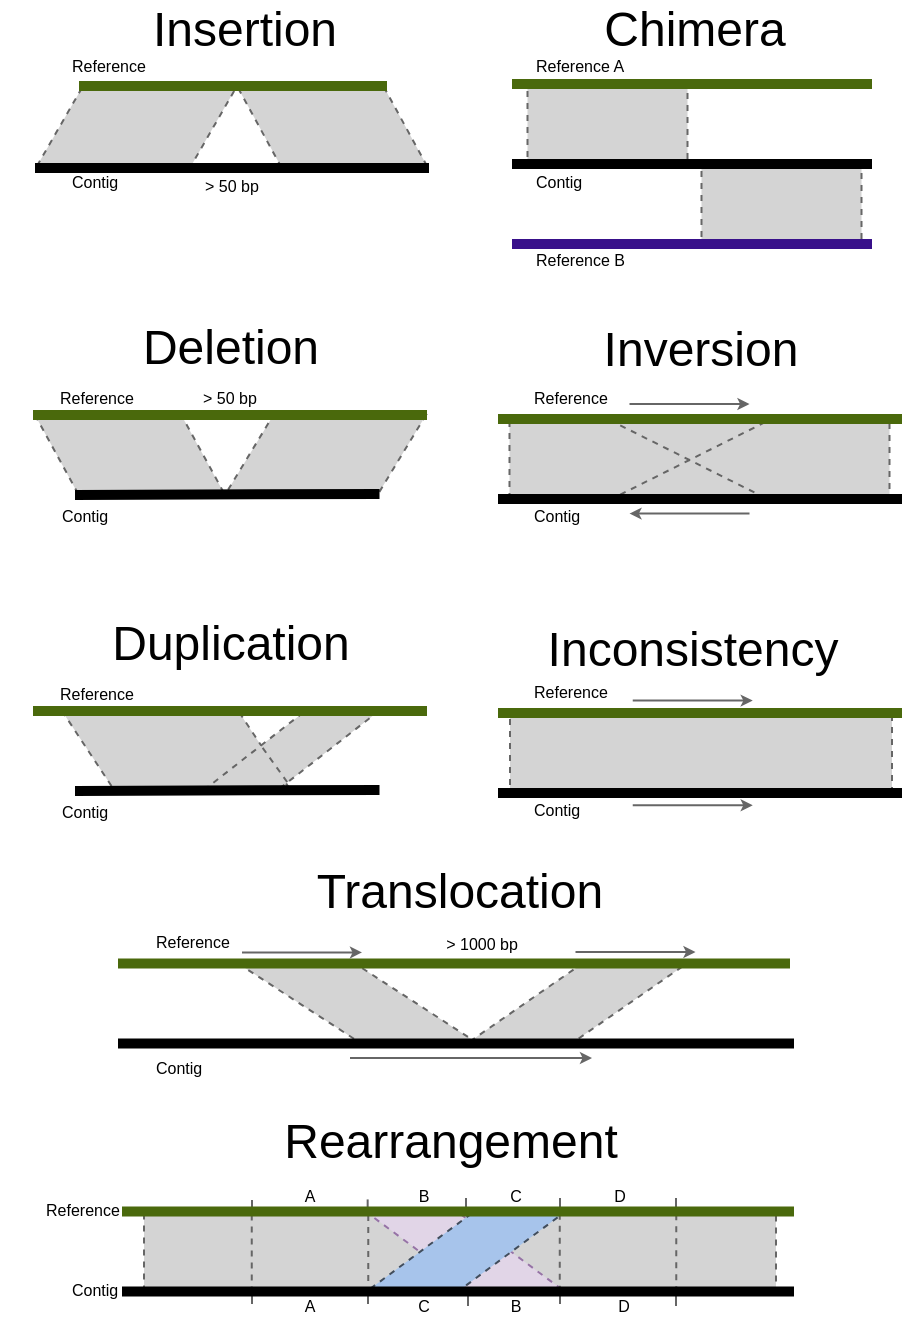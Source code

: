 <mxfile version="14.7.6" type="github">
  <diagram id="he2Oa29YfT0aPHqa_ObK" name="Page-1">
    <mxGraphModel dx="1422" dy="765" grid="0" gridSize="10" guides="1" tooltips="1" connect="1" arrows="1" fold="1" page="1" pageScale="1" pageWidth="827" pageHeight="1169" math="0" shadow="0">
      <root>
        <mxCell id="0" />
        <mxCell id="1" parent="0" />
        <mxCell id="VFNK4dtrWuoo22k0zwRy-52" value="" style="rounded=0;whiteSpace=wrap;html=1;dashed=1;fontSize=8;strokeWidth=1;fillColor=#D4D4D4;align=left;strokeColor=#666666;" parent="1" vertex="1">
          <mxGeometry x="538.75" y="127.48" width="80" height="40" as="geometry" />
        </mxCell>
        <mxCell id="VFNK4dtrWuoo22k0zwRy-51" value="" style="rounded=0;whiteSpace=wrap;html=1;dashed=1;fontSize=8;strokeWidth=1;fillColor=#D4D4D4;align=left;strokeColor=#666666;" parent="1" vertex="1">
          <mxGeometry x="451.75" y="87.48" width="80" height="40" as="geometry" />
        </mxCell>
        <mxCell id="VFNK4dtrWuoo22k0zwRy-49" value="&lt;font style=&quot;font-size: 24px&quot;&gt;Chimera&lt;/font&gt;" style="text;html=1;strokeColor=none;fillColor=none;align=center;verticalAlign=middle;whiteSpace=wrap;rounded=0;" parent="1" vertex="1">
          <mxGeometry x="474" y="50" width="122.5" height="20" as="geometry" />
        </mxCell>
        <mxCell id="VFNK4dtrWuoo22k0zwRy-50" value="" style="endArrow=none;html=1;strokeWidth=5;endFill=0;startArrow=none;startFill=0;" parent="1" edge="1">
          <mxGeometry width="50" height="50" relative="1" as="geometry">
            <mxPoint x="444" y="127" as="sourcePoint" />
            <mxPoint x="624" y="127" as="targetPoint" />
          </mxGeometry>
        </mxCell>
        <mxCell id="VFNK4dtrWuoo22k0zwRy-53" value="" style="endArrow=none;html=1;strokeWidth=5;endFill=0;startArrow=none;startFill=0;targetPerimeterSpacing=1;rounded=1;strokeColor=#4A690C;" parent="1" edge="1">
          <mxGeometry width="50" height="50" relative="1" as="geometry">
            <mxPoint x="444" y="87" as="sourcePoint" />
            <mxPoint x="624" y="87" as="targetPoint" />
          </mxGeometry>
        </mxCell>
        <mxCell id="VFNK4dtrWuoo22k0zwRy-54" value="" style="endArrow=none;html=1;strokeWidth=5;endFill=0;startArrow=none;startFill=0;targetPerimeterSpacing=1;rounded=1;strokeColor=#38108A;" parent="1" edge="1">
          <mxGeometry width="50" height="50" relative="1" as="geometry">
            <mxPoint x="444" y="167" as="sourcePoint" />
            <mxPoint x="624" y="167" as="targetPoint" />
          </mxGeometry>
        </mxCell>
        <mxCell id="wiGD63AvM6oCa6fRVpSF-1" value="Contig" style="text;html=1;strokeColor=none;fillColor=none;align=left;verticalAlign=middle;whiteSpace=wrap;rounded=0;dashed=1;fontSize=8;" parent="1" vertex="1">
          <mxGeometry x="454" y="131" width="33.75" height="10" as="geometry" />
        </mxCell>
        <mxCell id="wiGD63AvM6oCa6fRVpSF-2" value="Reference A" style="text;html=1;strokeColor=none;fillColor=none;align=left;verticalAlign=middle;whiteSpace=wrap;rounded=0;dashed=1;fontSize=8;" parent="1" vertex="1">
          <mxGeometry x="454" y="73" width="57.5" height="10" as="geometry" />
        </mxCell>
        <mxCell id="wiGD63AvM6oCa6fRVpSF-3" value="Reference B" style="text;html=1;strokeColor=none;fillColor=none;align=left;verticalAlign=middle;whiteSpace=wrap;rounded=0;dashed=1;fontSize=8;" parent="1" vertex="1">
          <mxGeometry x="454" y="170.0" width="57.5" height="10" as="geometry" />
        </mxCell>
        <mxCell id="ixpo_LNdE5r7v7pgXRcQ-5" value="" style="group" parent="1" vertex="1" connectable="0">
          <mxGeometry x="247" y="481" width="338" height="103.23" as="geometry" />
        </mxCell>
        <mxCell id="wiGD63AvM6oCa6fRVpSF-59" value="&lt;font style=&quot;font-size: 24px&quot;&gt;Translocation&lt;/font&gt;" style="text;html=1;strokeColor=none;fillColor=none;align=center;verticalAlign=middle;whiteSpace=wrap;rounded=0;" parent="ixpo_LNdE5r7v7pgXRcQ-5" vertex="1">
          <mxGeometry x="91" width="160" height="20" as="geometry" />
        </mxCell>
        <mxCell id="ixpo_LNdE5r7v7pgXRcQ-4" value="" style="group" parent="ixpo_LNdE5r7v7pgXRcQ-5" vertex="1" connectable="0">
          <mxGeometry y="25.71" width="338" height="77.52" as="geometry" />
        </mxCell>
        <mxCell id="wiGD63AvM6oCa6fRVpSF-71" value="" style="shape=parallelogram;html=1;strokeWidth=1;perimeter=parallelogramPerimeter;whiteSpace=wrap;rounded=0;arcSize=12;size=0.512;direction=west;flipV=1;fontColor=#333333;dashed=1;fillColor=#D4D4D4;strokeColor=#666666;flipH=1;" parent="ixpo_LNdE5r7v7pgXRcQ-4" vertex="1">
          <mxGeometry x="176" y="21" width="107" height="38" as="geometry" />
        </mxCell>
        <mxCell id="wiGD63AvM6oCa6fRVpSF-70" value="" style="shape=parallelogram;html=1;strokeWidth=1;perimeter=parallelogramPerimeter;whiteSpace=wrap;rounded=0;arcSize=12;size=0.513;direction=west;flipV=1;fontColor=#333333;dashed=1;fillColor=#D4D4D4;strokeColor=#666666;" parent="ixpo_LNdE5r7v7pgXRcQ-4" vertex="1">
          <mxGeometry x="60" y="20" width="120" height="40" as="geometry" />
        </mxCell>
        <mxCell id="wiGD63AvM6oCa6fRVpSF-61" value="Reference" style="text;html=1;strokeColor=none;fillColor=none;align=left;verticalAlign=middle;whiteSpace=wrap;rounded=0;dashed=1;fontSize=8;" parent="ixpo_LNdE5r7v7pgXRcQ-4" vertex="1">
          <mxGeometry x="16.75" y="4.52" width="40" height="10" as="geometry" />
        </mxCell>
        <mxCell id="wiGD63AvM6oCa6fRVpSF-62" value="" style="endArrow=none;html=1;strokeWidth=5;endFill=0;startArrow=none;startFill=0;" parent="ixpo_LNdE5r7v7pgXRcQ-4" edge="1">
          <mxGeometry width="50" height="50" relative="1" as="geometry">
            <mxPoint x="56.75" y="60.32" as="sourcePoint" />
            <mxPoint x="56.75" y="60.32" as="targetPoint" />
          </mxGeometry>
        </mxCell>
        <mxCell id="wiGD63AvM6oCa6fRVpSF-63" value="Contig" style="text;html=1;strokeColor=none;fillColor=none;align=left;verticalAlign=middle;whiteSpace=wrap;rounded=0;dashed=1;fontSize=8;" parent="ixpo_LNdE5r7v7pgXRcQ-4" vertex="1">
          <mxGeometry x="16.75" y="67.52" width="33.75" height="10" as="geometry" />
        </mxCell>
        <mxCell id="wiGD63AvM6oCa6fRVpSF-66" value="" style="endArrow=none;html=1;strokeWidth=5;endFill=0;startArrow=none;startFill=0;" parent="ixpo_LNdE5r7v7pgXRcQ-4" edge="1">
          <mxGeometry width="50" height="50" relative="1" as="geometry">
            <mxPoint y="60.0" as="sourcePoint" />
            <mxPoint x="338" y="60.02" as="targetPoint" />
          </mxGeometry>
        </mxCell>
        <mxCell id="wiGD63AvM6oCa6fRVpSF-67" value="" style="endArrow=none;html=1;strokeWidth=5;endFill=0;startArrow=none;startFill=0;strokeColor=#4A690C;" parent="ixpo_LNdE5r7v7pgXRcQ-4" edge="1">
          <mxGeometry width="50" height="50" relative="1" as="geometry">
            <mxPoint y="20.0" as="sourcePoint" />
            <mxPoint x="336" y="20.02" as="targetPoint" />
          </mxGeometry>
        </mxCell>
        <mxCell id="wiGD63AvM6oCa6fRVpSF-73" value="" style="endArrow=classic;html=1;endSize=3;strokeColor=#666666;" parent="ixpo_LNdE5r7v7pgXRcQ-4" edge="1">
          <mxGeometry width="50" height="50" relative="1" as="geometry">
            <mxPoint x="62" y="14.52" as="sourcePoint" />
            <mxPoint x="122" y="14.52" as="targetPoint" />
          </mxGeometry>
        </mxCell>
        <mxCell id="wiGD63AvM6oCa6fRVpSF-74" value="" style="endArrow=classic;html=1;endSize=3;strokeColor=#666666;" parent="ixpo_LNdE5r7v7pgXRcQ-4" edge="1">
          <mxGeometry width="50" height="50" relative="1" as="geometry">
            <mxPoint x="116" y="67.29" as="sourcePoint" />
            <mxPoint x="237" y="67.29" as="targetPoint" />
          </mxGeometry>
        </mxCell>
        <mxCell id="ixpo_LNdE5r7v7pgXRcQ-3" value="&amp;gt; 1000 bp" style="text;html=1;strokeColor=none;fillColor=none;align=center;verticalAlign=middle;whiteSpace=wrap;rounded=0;fontSize=8;" parent="ixpo_LNdE5r7v7pgXRcQ-4" vertex="1">
          <mxGeometry x="162" width="40" height="20" as="geometry" />
        </mxCell>
        <mxCell id="ixpo_LNdE5r7v7pgXRcQ-20" value="" style="group" parent="1" vertex="1" connectable="0">
          <mxGeometry x="188" y="209" width="230" height="98.44" as="geometry" />
        </mxCell>
        <mxCell id="VFNK4dtrWuoo22k0zwRy-35" value="&lt;font style=&quot;font-size: 24px&quot;&gt;Deletion&lt;/font&gt;" style="text;html=1;strokeColor=none;fillColor=none;align=center;verticalAlign=middle;whiteSpace=wrap;rounded=0;" parent="ixpo_LNdE5r7v7pgXRcQ-20" vertex="1">
          <mxGeometry x="53.75" width="122.5" height="20" as="geometry" />
        </mxCell>
        <mxCell id="VFNK4dtrWuoo22k0zwRy-42" value="" style="group;rotation=-180;align=left;" parent="ixpo_LNdE5r7v7pgXRcQ-20" vertex="1" connectable="0">
          <mxGeometry y="30.44" width="230" height="68" as="geometry" />
        </mxCell>
        <mxCell id="VFNK4dtrWuoo22k0zwRy-36" value="" style="shape=parallelogram;html=1;strokeWidth=1;perimeter=parallelogramPerimeter;whiteSpace=wrap;rounded=0;arcSize=12;size=0.241;dashed=1;strokeColor=#666666;fontColor=#333333;fillColor=#D4D4D4;rotation=-180;" parent="VFNK4dtrWuoo22k0zwRy-42" vertex="1">
          <mxGeometry x="112.5" y="13" width="100.5" height="40" as="geometry" />
        </mxCell>
        <mxCell id="VFNK4dtrWuoo22k0zwRy-37" value="" style="shape=parallelogram;html=1;strokeWidth=1;perimeter=parallelogramPerimeter;whiteSpace=wrap;rounded=0;arcSize=12;size=0.23;direction=west;flipV=1;strokeColor=#666666;fontColor=#333333;dashed=1;fillColor=#D4D4D4;rotation=-180;" parent="VFNK4dtrWuoo22k0zwRy-42" vertex="1">
          <mxGeometry x="17.5" y="13" width="95" height="40" as="geometry" />
        </mxCell>
        <mxCell id="VFNK4dtrWuoo22k0zwRy-45" value="" style="endArrow=none;html=1;strokeWidth=5;endFill=0;startArrow=none;startFill=0;strokeColor=#4A690C;" parent="VFNK4dtrWuoo22k0zwRy-42" edge="1">
          <mxGeometry width="50" height="50" relative="1" as="geometry">
            <mxPoint x="16.5" y="13" as="sourcePoint" />
            <mxPoint x="213.5" y="13" as="targetPoint" />
          </mxGeometry>
        </mxCell>
        <mxCell id="VFNK4dtrWuoo22k0zwRy-46" value="Reference" style="text;html=1;strokeColor=none;fillColor=none;align=left;verticalAlign=middle;whiteSpace=wrap;rounded=0;dashed=1;fontSize=8;" parent="VFNK4dtrWuoo22k0zwRy-42" vertex="1">
          <mxGeometry x="27.5" y="-1.776e-15" width="40" height="10" as="geometry" />
        </mxCell>
        <mxCell id="VFNK4dtrWuoo22k0zwRy-47" value="" style="endArrow=none;html=1;strokeWidth=5;endFill=0;startArrow=none;startFill=0;" parent="VFNK4dtrWuoo22k0zwRy-42" edge="1">
          <mxGeometry width="50" height="50" relative="1" as="geometry">
            <mxPoint x="37.5" y="53.0" as="sourcePoint" />
            <mxPoint x="189.75" y="52.56" as="targetPoint" />
          </mxGeometry>
        </mxCell>
        <mxCell id="VFNK4dtrWuoo22k0zwRy-48" value="Contig" style="text;html=1;strokeColor=none;fillColor=none;align=left;verticalAlign=middle;whiteSpace=wrap;rounded=0;dashed=1;fontSize=8;" parent="VFNK4dtrWuoo22k0zwRy-42" vertex="1">
          <mxGeometry x="28.5" y="58.96" width="33.75" height="10" as="geometry" />
        </mxCell>
        <mxCell id="ixpo_LNdE5r7v7pgXRcQ-2" value="&amp;gt; 50 bp" style="text;html=1;strokeColor=none;fillColor=none;align=center;verticalAlign=middle;whiteSpace=wrap;rounded=0;fontSize=8;" parent="VFNK4dtrWuoo22k0zwRy-42" vertex="1">
          <mxGeometry x="95" y="-5" width="40" height="20" as="geometry" />
        </mxCell>
        <mxCell id="ixpo_LNdE5r7v7pgXRcQ-21" value="" style="group" parent="1" vertex="1" connectable="0">
          <mxGeometry x="188" y="357" width="238" height="126" as="geometry" />
        </mxCell>
        <mxCell id="ixpo_LNdE5r7v7pgXRcQ-22" value="&lt;font style=&quot;font-size: 24px&quot;&gt;Duplication&lt;/font&gt;" style="text;html=1;strokeColor=none;fillColor=none;align=center;verticalAlign=middle;whiteSpace=wrap;rounded=0;" parent="ixpo_LNdE5r7v7pgXRcQ-21" vertex="1">
          <mxGeometry x="53.75" width="122.5" height="20" as="geometry" />
        </mxCell>
        <mxCell id="ixpo_LNdE5r7v7pgXRcQ-23" value="" style="group;rotation=-180;align=left;" parent="ixpo_LNdE5r7v7pgXRcQ-21" vertex="1" connectable="0">
          <mxGeometry y="30.44" width="238" height="95.56" as="geometry" />
        </mxCell>
        <mxCell id="ixpo_LNdE5r7v7pgXRcQ-25" value="" style="shape=parallelogram;html=1;strokeWidth=1;perimeter=parallelogramPerimeter;whiteSpace=wrap;rounded=0;arcSize=12;size=0.23;direction=west;flipV=1;strokeColor=#666666;fontColor=#333333;dashed=1;fillColor=#D4D4D4;rotation=-180;" parent="ixpo_LNdE5r7v7pgXRcQ-23" vertex="1">
          <mxGeometry x="31" y="13" width="114.5" height="40" as="geometry" />
        </mxCell>
        <mxCell id="ixpo_LNdE5r7v7pgXRcQ-27" value="Reference" style="text;html=1;strokeColor=none;fillColor=none;align=left;verticalAlign=middle;whiteSpace=wrap;rounded=0;dashed=1;fontSize=8;" parent="ixpo_LNdE5r7v7pgXRcQ-23" vertex="1">
          <mxGeometry x="27.5" y="-1.776e-15" width="40" height="10" as="geometry" />
        </mxCell>
        <mxCell id="ixpo_LNdE5r7v7pgXRcQ-29" value="Contig" style="text;html=1;strokeColor=none;fillColor=none;align=left;verticalAlign=middle;whiteSpace=wrap;rounded=0;dashed=1;fontSize=8;" parent="ixpo_LNdE5r7v7pgXRcQ-23" vertex="1">
          <mxGeometry x="28.5" y="58.96" width="33.75" height="10" as="geometry" />
        </mxCell>
        <mxCell id="ixpo_LNdE5r7v7pgXRcQ-24" value="" style="shape=parallelogram;html=1;strokeWidth=1;perimeter=parallelogramPerimeter;whiteSpace=wrap;rounded=0;arcSize=12;size=0.569;dashed=1;strokeColor=#666666;fontColor=#333333;fillColor=#D4D4D4;rotation=-180;" parent="ixpo_LNdE5r7v7pgXRcQ-23" vertex="1">
          <mxGeometry x="104" y="13" width="85.5" height="38" as="geometry" />
        </mxCell>
        <mxCell id="ixpo_LNdE5r7v7pgXRcQ-26" value="" style="endArrow=none;html=1;strokeWidth=5;endFill=0;startArrow=none;startFill=0;strokeColor=#4A690C;" parent="ixpo_LNdE5r7v7pgXRcQ-23" edge="1">
          <mxGeometry width="50" height="50" relative="1" as="geometry">
            <mxPoint x="16.5" y="13" as="sourcePoint" />
            <mxPoint x="213.5" y="13" as="targetPoint" />
          </mxGeometry>
        </mxCell>
        <mxCell id="ixpo_LNdE5r7v7pgXRcQ-28" value="" style="endArrow=none;html=1;strokeWidth=5;endFill=0;startArrow=none;startFill=0;" parent="ixpo_LNdE5r7v7pgXRcQ-23" edge="1">
          <mxGeometry width="50" height="50" relative="1" as="geometry">
            <mxPoint x="37.5" y="53.0" as="sourcePoint" />
            <mxPoint x="189.75" y="52.56" as="targetPoint" />
          </mxGeometry>
        </mxCell>
        <mxCell id="ixpo_LNdE5r7v7pgXRcQ-56" value="" style="group" parent="1" vertex="1" connectable="0">
          <mxGeometry x="205.5" y="50.0" width="197" height="98" as="geometry" />
        </mxCell>
        <mxCell id="VFNK4dtrWuoo22k0zwRy-14" value="&lt;font style=&quot;font-size: 24px&quot;&gt;Insertion&lt;/font&gt;" style="text;html=1;strokeColor=none;fillColor=none;align=center;verticalAlign=middle;whiteSpace=wrap;rounded=0;" parent="ixpo_LNdE5r7v7pgXRcQ-56" vertex="1">
          <mxGeometry x="43.5" width="122.5" height="20" as="geometry" />
        </mxCell>
        <mxCell id="VFNK4dtrWuoo22k0zwRy-27" value="" style="shape=parallelogram;html=1;strokeWidth=1;perimeter=parallelogramPerimeter;whiteSpace=wrap;rounded=0;arcSize=12;size=0.23;dashed=1;strokeColor=#666666;fontColor=#333333;fillColor=#D4D4D4;" parent="ixpo_LNdE5r7v7pgXRcQ-56" vertex="1">
          <mxGeometry x="1" y="38.0" width="100" height="40" as="geometry" />
        </mxCell>
        <mxCell id="VFNK4dtrWuoo22k0zwRy-28" value="" style="shape=parallelogram;html=1;strokeWidth=1;perimeter=parallelogramPerimeter;whiteSpace=wrap;rounded=0;arcSize=12;size=0.23;direction=west;flipV=1;fontColor=#333333;dashed=1;fillColor=#D4D4D4;strokeColor=#666666;" parent="ixpo_LNdE5r7v7pgXRcQ-56" vertex="1">
          <mxGeometry x="101" y="38.0" width="95" height="40" as="geometry" />
        </mxCell>
        <mxCell id="VFNK4dtrWuoo22k0zwRy-20" value="" style="endArrow=none;html=1;strokeWidth=5;endFill=0;startArrow=none;startFill=0;targetPerimeterSpacing=1;rounded=1;strokeColor=#4a690c;" parent="ixpo_LNdE5r7v7pgXRcQ-56" edge="1">
          <mxGeometry width="50" height="50" relative="1" as="geometry">
            <mxPoint x="22" y="38.0" as="sourcePoint" />
            <mxPoint x="176" y="38.0" as="targetPoint" />
          </mxGeometry>
        </mxCell>
        <mxCell id="VFNK4dtrWuoo22k0zwRy-21" value="" style="endArrow=none;html=1;strokeWidth=5;endFill=0;startArrow=none;startFill=0;" parent="ixpo_LNdE5r7v7pgXRcQ-56" edge="1">
          <mxGeometry width="50" height="50" relative="1" as="geometry">
            <mxPoint y="79" as="sourcePoint" />
            <mxPoint x="197" y="79" as="targetPoint" />
          </mxGeometry>
        </mxCell>
        <mxCell id="VFNK4dtrWuoo22k0zwRy-33" value="Reference" style="text;html=1;strokeColor=none;fillColor=none;align=left;verticalAlign=middle;whiteSpace=wrap;rounded=0;dashed=1;fontSize=8;" parent="ixpo_LNdE5r7v7pgXRcQ-56" vertex="1">
          <mxGeometry x="16" y="23.0" width="47.5" height="10" as="geometry" />
        </mxCell>
        <mxCell id="VFNK4dtrWuoo22k0zwRy-34" value="Contig" style="text;html=1;strokeColor=none;fillColor=none;align=left;verticalAlign=middle;whiteSpace=wrap;rounded=0;dashed=1;fontSize=8;" parent="ixpo_LNdE5r7v7pgXRcQ-56" vertex="1">
          <mxGeometry x="16" y="81" width="30" height="10" as="geometry" />
        </mxCell>
        <mxCell id="ixpo_LNdE5r7v7pgXRcQ-1" value="&amp;gt; 50 bp" style="text;html=1;strokeColor=none;fillColor=none;align=center;verticalAlign=middle;whiteSpace=wrap;rounded=0;fontSize=8;" parent="ixpo_LNdE5r7v7pgXRcQ-56" vertex="1">
          <mxGeometry x="78.5" y="78" width="40" height="20" as="geometry" />
        </mxCell>
        <mxCell id="ixpo_LNdE5r7v7pgXRcQ-57" value="" style="group" parent="1" vertex="1" connectable="0">
          <mxGeometry x="437" y="210" width="202" height="98" as="geometry" />
        </mxCell>
        <mxCell id="VFNK4dtrWuoo22k0zwRy-55" value="&lt;font style=&quot;font-size: 24px&quot;&gt;Inversion&lt;/font&gt;" style="text;html=1;strokeColor=none;fillColor=none;align=center;verticalAlign=middle;whiteSpace=wrap;rounded=0;" parent="ixpo_LNdE5r7v7pgXRcQ-57" vertex="1">
          <mxGeometry x="39.75" width="122.5" height="20" as="geometry" />
        </mxCell>
        <mxCell id="VFNK4dtrWuoo22k0zwRy-59" value="" style="rounded=0;whiteSpace=wrap;html=1;dashed=1;fontSize=8;strokeWidth=1;fillColor=#D4D4D4;align=left;strokeColor=#666666;" parent="ixpo_LNdE5r7v7pgXRcQ-57" vertex="1">
          <mxGeometry x="5.75" y="44.48" width="190" height="40" as="geometry" />
        </mxCell>
        <mxCell id="wiGD63AvM6oCa6fRVpSF-7" value="Reference" style="text;html=1;strokeColor=none;fillColor=none;align=left;verticalAlign=middle;whiteSpace=wrap;rounded=0;dashed=1;fontSize=8;" parent="ixpo_LNdE5r7v7pgXRcQ-57" vertex="1">
          <mxGeometry x="15.75" y="29" width="40" height="10" as="geometry" />
        </mxCell>
        <mxCell id="wiGD63AvM6oCa6fRVpSF-13" value="" style="endArrow=none;html=1;strokeWidth=5;endFill=0;startArrow=none;startFill=0;" parent="ixpo_LNdE5r7v7pgXRcQ-57" edge="1">
          <mxGeometry width="50" height="50" relative="1" as="geometry">
            <mxPoint x="55.75" y="84.8" as="sourcePoint" />
            <mxPoint x="55.75" y="84.8" as="targetPoint" />
          </mxGeometry>
        </mxCell>
        <mxCell id="wiGD63AvM6oCa6fRVpSF-15" value="Contig" style="text;html=1;strokeColor=none;fillColor=none;align=left;verticalAlign=middle;whiteSpace=wrap;rounded=0;dashed=1;fontSize=8;" parent="ixpo_LNdE5r7v7pgXRcQ-57" vertex="1">
          <mxGeometry x="15.75" y="88" width="33.75" height="10" as="geometry" />
        </mxCell>
        <mxCell id="wiGD63AvM6oCa6fRVpSF-55" value="" style="endArrow=none;dashed=1;html=1;endSize=3;strokeColor=#666666;" parent="ixpo_LNdE5r7v7pgXRcQ-57" edge="1">
          <mxGeometry width="50" height="50" relative="1" as="geometry">
            <mxPoint x="55.75" y="85" as="sourcePoint" />
            <mxPoint x="135.75" y="45" as="targetPoint" />
          </mxGeometry>
        </mxCell>
        <mxCell id="wiGD63AvM6oCa6fRVpSF-56" value="" style="endArrow=none;dashed=1;html=1;endSize=3;strokeColor=#666666;" parent="ixpo_LNdE5r7v7pgXRcQ-57" edge="1">
          <mxGeometry width="50" height="50" relative="1" as="geometry">
            <mxPoint x="55.75" y="45" as="sourcePoint" />
            <mxPoint x="135.75" y="85" as="targetPoint" />
          </mxGeometry>
        </mxCell>
        <mxCell id="wiGD63AvM6oCa6fRVpSF-54" value="" style="endArrow=none;html=1;strokeWidth=5;endFill=0;startArrow=none;startFill=0;" parent="ixpo_LNdE5r7v7pgXRcQ-57" edge="1">
          <mxGeometry width="50" height="50" relative="1" as="geometry">
            <mxPoint y="84.48" as="sourcePoint" />
            <mxPoint x="202" y="84.48" as="targetPoint" />
          </mxGeometry>
        </mxCell>
        <mxCell id="VFNK4dtrWuoo22k0zwRy-58" value="" style="endArrow=none;html=1;strokeWidth=5;endFill=0;startArrow=none;startFill=0;strokeColor=#4A690C;" parent="ixpo_LNdE5r7v7pgXRcQ-57" edge="1">
          <mxGeometry width="50" height="50" relative="1" as="geometry">
            <mxPoint y="44.48" as="sourcePoint" />
            <mxPoint x="202" y="44.48" as="targetPoint" />
          </mxGeometry>
        </mxCell>
        <mxCell id="wiGD63AvM6oCa6fRVpSF-57" value="" style="endArrow=classic;html=1;endSize=3;strokeColor=#666666;" parent="ixpo_LNdE5r7v7pgXRcQ-57" edge="1">
          <mxGeometry width="50" height="50" relative="1" as="geometry">
            <mxPoint x="65.75" y="37" as="sourcePoint" />
            <mxPoint x="125.75" y="37" as="targetPoint" />
          </mxGeometry>
        </mxCell>
        <mxCell id="wiGD63AvM6oCa6fRVpSF-58" value="" style="endArrow=classic;html=1;endSize=3;strokeColor=#666666;" parent="ixpo_LNdE5r7v7pgXRcQ-57" edge="1">
          <mxGeometry width="50" height="50" relative="1" as="geometry">
            <mxPoint x="125.75" y="91.81" as="sourcePoint" />
            <mxPoint x="65.75" y="91.81" as="targetPoint" />
          </mxGeometry>
        </mxCell>
        <mxCell id="ixpo_LNdE5r7v7pgXRcQ-58" value="" style="group" parent="1" vertex="1" connectable="0">
          <mxGeometry x="437" y="360" width="202" height="95" as="geometry" />
        </mxCell>
        <mxCell id="ixpo_LNdE5r7v7pgXRcQ-33" value="&lt;font style=&quot;font-size: 24px&quot;&gt;Inconsistency&lt;/font&gt;" style="text;html=1;strokeColor=none;fillColor=none;align=center;verticalAlign=middle;whiteSpace=wrap;rounded=0;" parent="ixpo_LNdE5r7v7pgXRcQ-58" vertex="1">
          <mxGeometry x="24.87" width="145" height="20" as="geometry" />
        </mxCell>
        <mxCell id="ixpo_LNdE5r7v7pgXRcQ-41" value="" style="rounded=0;whiteSpace=wrap;html=1;dashed=1;fontSize=8;strokeWidth=1;fillColor=#D4D4D4;align=left;strokeColor=#666666;" parent="ixpo_LNdE5r7v7pgXRcQ-58" vertex="1">
          <mxGeometry x="6" y="41.48" width="191" height="40" as="geometry" />
        </mxCell>
        <mxCell id="ixpo_LNdE5r7v7pgXRcQ-42" value="Reference" style="text;html=1;strokeColor=none;fillColor=none;align=left;verticalAlign=middle;whiteSpace=wrap;rounded=0;dashed=1;fontSize=8;" parent="ixpo_LNdE5r7v7pgXRcQ-58" vertex="1">
          <mxGeometry x="16" y="26" width="40" height="10" as="geometry" />
        </mxCell>
        <mxCell id="ixpo_LNdE5r7v7pgXRcQ-43" value="" style="endArrow=none;html=1;strokeWidth=5;endFill=0;startArrow=none;startFill=0;" parent="ixpo_LNdE5r7v7pgXRcQ-58" edge="1">
          <mxGeometry width="50" height="50" relative="1" as="geometry">
            <mxPoint x="56" y="81.8" as="sourcePoint" />
            <mxPoint x="56" y="81.8" as="targetPoint" />
          </mxGeometry>
        </mxCell>
        <mxCell id="ixpo_LNdE5r7v7pgXRcQ-44" value="Contig" style="text;html=1;strokeColor=none;fillColor=none;align=left;verticalAlign=middle;whiteSpace=wrap;rounded=0;dashed=1;fontSize=8;" parent="ixpo_LNdE5r7v7pgXRcQ-58" vertex="1">
          <mxGeometry x="16" y="85" width="33.75" height="10" as="geometry" />
        </mxCell>
        <mxCell id="ixpo_LNdE5r7v7pgXRcQ-54" value="" style="endArrow=classic;html=1;endSize=3;strokeColor=#666666;" parent="ixpo_LNdE5r7v7pgXRcQ-58" edge="1">
          <mxGeometry width="50" height="50" relative="1" as="geometry">
            <mxPoint x="67.37" y="35.31" as="sourcePoint" />
            <mxPoint x="127.37" y="35.31" as="targetPoint" />
          </mxGeometry>
        </mxCell>
        <mxCell id="ixpo_LNdE5r7v7pgXRcQ-55" value="" style="endArrow=classic;html=1;endSize=3;strokeColor=#666666;" parent="ixpo_LNdE5r7v7pgXRcQ-58" edge="1">
          <mxGeometry width="50" height="50" relative="1" as="geometry">
            <mxPoint x="67.37" y="87.66" as="sourcePoint" />
            <mxPoint x="127.37" y="87.66" as="targetPoint" />
          </mxGeometry>
        </mxCell>
        <mxCell id="ixpo_LNdE5r7v7pgXRcQ-49" value="" style="endArrow=none;html=1;strokeWidth=5;endFill=0;startArrow=none;startFill=0;strokeColor=#4A690C;" parent="ixpo_LNdE5r7v7pgXRcQ-58" edge="1">
          <mxGeometry width="50" height="50" relative="1" as="geometry">
            <mxPoint y="41.48" as="sourcePoint" />
            <mxPoint x="202" y="41.48" as="targetPoint" />
          </mxGeometry>
        </mxCell>
        <mxCell id="ixpo_LNdE5r7v7pgXRcQ-50" value="" style="endArrow=none;html=1;strokeWidth=5;endFill=0;startArrow=none;startFill=0;" parent="ixpo_LNdE5r7v7pgXRcQ-58" edge="1">
          <mxGeometry width="50" height="50" relative="1" as="geometry">
            <mxPoint y="81.48" as="sourcePoint" />
            <mxPoint x="202" y="81.48" as="targetPoint" />
          </mxGeometry>
        </mxCell>
        <mxCell id="ixpo_LNdE5r7v7pgXRcQ-88" value="" style="group" parent="1" vertex="1" connectable="0">
          <mxGeometry x="209" y="605" width="376" height="98" as="geometry" />
        </mxCell>
        <mxCell id="ixpo_LNdE5r7v7pgXRcQ-59" value="" style="rounded=0;whiteSpace=wrap;html=1;dashed=1;fontSize=8;strokeWidth=1;fillColor=#D4D4D4;align=left;strokeColor=#666666;" parent="ixpo_LNdE5r7v7pgXRcQ-88" vertex="1">
          <mxGeometry x="51" y="45.71" width="316" height="40" as="geometry" />
        </mxCell>
        <mxCell id="ixpo_LNdE5r7v7pgXRcQ-60" value="&lt;font style=&quot;font-size: 24px&quot;&gt;Rearrangement&lt;/font&gt;" style="text;html=1;strokeColor=none;fillColor=none;align=center;verticalAlign=middle;whiteSpace=wrap;rounded=0;" parent="ixpo_LNdE5r7v7pgXRcQ-88" vertex="1">
          <mxGeometry x="114" width="181" height="21" as="geometry" />
        </mxCell>
        <mxCell id="ixpo_LNdE5r7v7pgXRcQ-61" value="Reference" style="text;html=1;strokeColor=none;fillColor=none;align=left;verticalAlign=middle;whiteSpace=wrap;rounded=0;dashed=1;fontSize=8;" parent="ixpo_LNdE5r7v7pgXRcQ-88" vertex="1">
          <mxGeometry y="40" width="40" height="10" as="geometry" />
        </mxCell>
        <mxCell id="ixpo_LNdE5r7v7pgXRcQ-62" value="" style="endArrow=none;html=1;strokeWidth=5;endFill=0;startArrow=none;startFill=0;" parent="ixpo_LNdE5r7v7pgXRcQ-88" edge="1">
          <mxGeometry width="50" height="50" relative="1" as="geometry">
            <mxPoint x="96.75" y="86.03" as="sourcePoint" />
            <mxPoint x="96.75" y="86.03" as="targetPoint" />
          </mxGeometry>
        </mxCell>
        <mxCell id="ixpo_LNdE5r7v7pgXRcQ-63" value="Contig" style="text;html=1;strokeColor=none;fillColor=none;align=left;verticalAlign=middle;whiteSpace=wrap;rounded=0;dashed=1;fontSize=8;" parent="ixpo_LNdE5r7v7pgXRcQ-88" vertex="1">
          <mxGeometry x="13" y="80" width="33.75" height="10" as="geometry" />
        </mxCell>
        <mxCell id="ixpo_LNdE5r7v7pgXRcQ-64" value="" style="endArrow=none;html=1;endSize=3;strokeColor=#666666;" parent="ixpo_LNdE5r7v7pgXRcQ-88" edge="1">
          <mxGeometry width="50" height="50" relative="1" as="geometry">
            <mxPoint x="105" y="46" as="sourcePoint" />
            <mxPoint x="105" y="40" as="targetPoint" />
          </mxGeometry>
        </mxCell>
        <mxCell id="ixpo_LNdE5r7v7pgXRcQ-65" value="" style="endArrow=none;html=1;endSize=3;strokeColor=#666666;" parent="ixpo_LNdE5r7v7pgXRcQ-88" edge="1">
          <mxGeometry width="50" height="50" relative="1" as="geometry">
            <mxPoint x="162.83" y="45.71" as="sourcePoint" />
            <mxPoint x="162.83" y="39.71" as="targetPoint" />
          </mxGeometry>
        </mxCell>
        <mxCell id="ixpo_LNdE5r7v7pgXRcQ-66" value="" style="endArrow=none;html=1;endSize=3;strokeColor=#666666;" parent="ixpo_LNdE5r7v7pgXRcQ-88" edge="1">
          <mxGeometry width="50" height="50" relative="1" as="geometry">
            <mxPoint x="212" y="45" as="sourcePoint" />
            <mxPoint x="212" y="39" as="targetPoint" />
          </mxGeometry>
        </mxCell>
        <mxCell id="ixpo_LNdE5r7v7pgXRcQ-67" value="" style="endArrow=none;html=1;endSize=3;strokeColor=#666666;" parent="ixpo_LNdE5r7v7pgXRcQ-88" edge="1">
          <mxGeometry width="50" height="50" relative="1" as="geometry">
            <mxPoint x="259" y="45" as="sourcePoint" />
            <mxPoint x="259" y="39" as="targetPoint" />
          </mxGeometry>
        </mxCell>
        <mxCell id="ixpo_LNdE5r7v7pgXRcQ-68" value="A" style="text;html=1;strokeColor=none;fillColor=none;align=center;verticalAlign=middle;whiteSpace=wrap;rounded=0;dashed=1;fontSize=8;" parent="ixpo_LNdE5r7v7pgXRcQ-88" vertex="1">
          <mxGeometry x="126" y="33" width="16" height="10" as="geometry" />
        </mxCell>
        <mxCell id="ixpo_LNdE5r7v7pgXRcQ-69" value="B" style="text;html=1;strokeColor=none;fillColor=none;align=center;verticalAlign=middle;whiteSpace=wrap;rounded=0;dashed=1;fontSize=8;" parent="ixpo_LNdE5r7v7pgXRcQ-88" vertex="1">
          <mxGeometry x="182.5" y="33" width="16" height="10" as="geometry" />
        </mxCell>
        <mxCell id="ixpo_LNdE5r7v7pgXRcQ-70" value="C" style="text;html=1;strokeColor=none;fillColor=none;align=center;verticalAlign=middle;whiteSpace=wrap;rounded=0;dashed=1;fontSize=8;" parent="ixpo_LNdE5r7v7pgXRcQ-88" vertex="1">
          <mxGeometry x="229" y="33" width="16" height="10" as="geometry" />
        </mxCell>
        <mxCell id="ixpo_LNdE5r7v7pgXRcQ-71" value="" style="endArrow=none;html=1;endSize=3;strokeColor=#666666;" parent="ixpo_LNdE5r7v7pgXRcQ-88" edge="1">
          <mxGeometry width="50" height="50" relative="1" as="geometry">
            <mxPoint x="105" y="92" as="sourcePoint" />
            <mxPoint x="105" y="86" as="targetPoint" />
          </mxGeometry>
        </mxCell>
        <mxCell id="ixpo_LNdE5r7v7pgXRcQ-72" value="" style="endArrow=none;html=1;endSize=3;strokeColor=#666666;" parent="ixpo_LNdE5r7v7pgXRcQ-88" edge="1">
          <mxGeometry width="50" height="50" relative="1" as="geometry">
            <mxPoint x="163" y="92" as="sourcePoint" />
            <mxPoint x="163" y="86" as="targetPoint" />
          </mxGeometry>
        </mxCell>
        <mxCell id="ixpo_LNdE5r7v7pgXRcQ-73" value="" style="endArrow=none;html=1;endSize=3;strokeColor=#666666;" parent="ixpo_LNdE5r7v7pgXRcQ-88" edge="1">
          <mxGeometry width="50" height="50" relative="1" as="geometry">
            <mxPoint x="213" y="93" as="sourcePoint" />
            <mxPoint x="213" y="87" as="targetPoint" />
          </mxGeometry>
        </mxCell>
        <mxCell id="ixpo_LNdE5r7v7pgXRcQ-74" value="" style="endArrow=none;html=1;endSize=3;strokeColor=#666666;" parent="ixpo_LNdE5r7v7pgXRcQ-88" edge="1">
          <mxGeometry width="50" height="50" relative="1" as="geometry">
            <mxPoint x="259" y="92" as="sourcePoint" />
            <mxPoint x="259" y="86" as="targetPoint" />
          </mxGeometry>
        </mxCell>
        <mxCell id="ixpo_LNdE5r7v7pgXRcQ-75" value="A" style="text;html=1;strokeColor=none;fillColor=none;align=center;verticalAlign=middle;whiteSpace=wrap;rounded=0;dashed=1;fontSize=8;" parent="ixpo_LNdE5r7v7pgXRcQ-88" vertex="1">
          <mxGeometry x="126" y="88" width="16" height="10" as="geometry" />
        </mxCell>
        <mxCell id="ixpo_LNdE5r7v7pgXRcQ-76" value="B" style="text;html=1;strokeColor=none;fillColor=none;align=center;verticalAlign=middle;whiteSpace=wrap;rounded=0;dashed=1;fontSize=8;" parent="ixpo_LNdE5r7v7pgXRcQ-88" vertex="1">
          <mxGeometry x="229" y="88" width="16" height="10" as="geometry" />
        </mxCell>
        <mxCell id="ixpo_LNdE5r7v7pgXRcQ-77" value="" style="shape=parallelogram;html=1;strokeWidth=1;perimeter=parallelogramPerimeter;whiteSpace=wrap;rounded=0;arcSize=12;size=0.541;direction=west;flipV=1;strokeColor=#9673a6;dashed=1;rotation=-180;shadow=0;fillColor=#e1d5e7;" parent="ixpo_LNdE5r7v7pgXRcQ-88" vertex="1">
          <mxGeometry x="161.38" y="45.42" width="99.5" height="40" as="geometry" />
        </mxCell>
        <mxCell id="ixpo_LNdE5r7v7pgXRcQ-78" value="" style="shape=parallelogram;html=1;strokeWidth=1;perimeter=parallelogramPerimeter;whiteSpace=wrap;rounded=0;arcSize=12;size=0.541;direction=west;flipV=1;dashed=1;rotation=-180;shadow=0;flipH=1;fillColor=#A7C4EB;strokeColor=#414D5C;" parent="ixpo_LNdE5r7v7pgXRcQ-88" vertex="1">
          <mxGeometry x="163.13" y="45.13" width="99.5" height="40" as="geometry" />
        </mxCell>
        <mxCell id="ixpo_LNdE5r7v7pgXRcQ-79" value="" style="rounded=0;whiteSpace=wrap;html=1;dashed=1;fontSize=8;strokeWidth=1;align=left;strokeColor=#666666;fontColor=#333333;fillColor=#D4D4D4;" parent="ixpo_LNdE5r7v7pgXRcQ-88" vertex="1">
          <mxGeometry x="258.88" y="45.42" width="58.25" height="40" as="geometry" />
        </mxCell>
        <mxCell id="ixpo_LNdE5r7v7pgXRcQ-80" value="" style="rounded=0;whiteSpace=wrap;html=1;dashed=1;fontSize=8;strokeWidth=1;align=left;strokeColor=#666666;fontColor=#333333;fillColor=#D4D4D4;" parent="ixpo_LNdE5r7v7pgXRcQ-88" vertex="1">
          <mxGeometry x="104.88" y="45.71" width="58.25" height="40" as="geometry" />
        </mxCell>
        <mxCell id="ixpo_LNdE5r7v7pgXRcQ-81" value="" style="endArrow=none;html=1;endSize=3;strokeColor=#666666;" parent="ixpo_LNdE5r7v7pgXRcQ-88" edge="1">
          <mxGeometry width="50" height="50" relative="1" as="geometry">
            <mxPoint x="317" y="45" as="sourcePoint" />
            <mxPoint x="317" y="39" as="targetPoint" />
          </mxGeometry>
        </mxCell>
        <mxCell id="ixpo_LNdE5r7v7pgXRcQ-82" value="D" style="text;html=1;strokeColor=none;fillColor=none;align=center;verticalAlign=middle;whiteSpace=wrap;rounded=0;dashed=1;fontSize=8;" parent="ixpo_LNdE5r7v7pgXRcQ-88" vertex="1">
          <mxGeometry x="280.63" y="33" width="16" height="10" as="geometry" />
        </mxCell>
        <mxCell id="ixpo_LNdE5r7v7pgXRcQ-83" value="C" style="text;html=1;strokeColor=none;fillColor=none;align=center;verticalAlign=middle;whiteSpace=wrap;rounded=0;dashed=1;fontSize=8;" parent="ixpo_LNdE5r7v7pgXRcQ-88" vertex="1">
          <mxGeometry x="182.5" y="88" width="16" height="10" as="geometry" />
        </mxCell>
        <mxCell id="ixpo_LNdE5r7v7pgXRcQ-84" value="D" style="text;html=1;strokeColor=none;fillColor=none;align=center;verticalAlign=middle;whiteSpace=wrap;rounded=0;dashed=1;fontSize=8;" parent="ixpo_LNdE5r7v7pgXRcQ-88" vertex="1">
          <mxGeometry x="282.5" y="88" width="16" height="10" as="geometry" />
        </mxCell>
        <mxCell id="ixpo_LNdE5r7v7pgXRcQ-85" value="" style="endArrow=none;html=1;endSize=3;strokeColor=#666666;" parent="ixpo_LNdE5r7v7pgXRcQ-88" edge="1">
          <mxGeometry width="50" height="50" relative="1" as="geometry">
            <mxPoint x="317" y="93" as="sourcePoint" />
            <mxPoint x="317" y="87" as="targetPoint" />
          </mxGeometry>
        </mxCell>
        <mxCell id="ixpo_LNdE5r7v7pgXRcQ-86" value="" style="endArrow=none;html=1;strokeWidth=5;endFill=0;startArrow=none;startFill=0;" parent="ixpo_LNdE5r7v7pgXRcQ-88" edge="1">
          <mxGeometry width="50" height="50" relative="1" as="geometry">
            <mxPoint x="40" y="85.71" as="sourcePoint" />
            <mxPoint x="376" y="85.73" as="targetPoint" />
          </mxGeometry>
        </mxCell>
        <mxCell id="ixpo_LNdE5r7v7pgXRcQ-87" value="" style="endArrow=none;html=1;strokeWidth=5;endFill=0;startArrow=none;startFill=0;strokeColor=#4A690C;" parent="ixpo_LNdE5r7v7pgXRcQ-88" edge="1">
          <mxGeometry width="50" height="50" relative="1" as="geometry">
            <mxPoint x="40" y="45.71" as="sourcePoint" />
            <mxPoint x="376" y="45.73" as="targetPoint" />
          </mxGeometry>
        </mxCell>
        <mxCell id="ixpo_LNdE5r7v7pgXRcQ-93" value="" style="endArrow=none;dashed=1;html=1;endSize=3;strokeColor=#666666;exitX=1;exitY=0.5;exitDx=0;exitDy=0;" parent="1" edge="1">
          <mxGeometry width="50" height="50" relative="1" as="geometry">
            <mxPoint x="319.332" y="418.94" as="sourcePoint" />
            <mxPoint x="333" y="438" as="targetPoint" />
          </mxGeometry>
        </mxCell>
        <mxCell id="ixpo_LNdE5r7v7pgXRcQ-95" value="" style="endArrow=classic;html=1;endSize=3;strokeColor=#666666;" parent="1" edge="1">
          <mxGeometry width="50" height="50" relative="1" as="geometry">
            <mxPoint x="475.75" y="521" as="sourcePoint" />
            <mxPoint x="535.75" y="521" as="targetPoint" />
          </mxGeometry>
        </mxCell>
      </root>
    </mxGraphModel>
  </diagram>
</mxfile>
